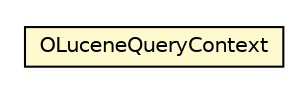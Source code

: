 #!/usr/local/bin/dot
#
# Class diagram 
# Generated by UMLGraph version R5_6-24-gf6e263 (http://www.umlgraph.org/)
#

digraph G {
	edge [fontname="Helvetica",fontsize=10,labelfontname="Helvetica",labelfontsize=10];
	node [fontname="Helvetica",fontsize=10,shape=plaintext];
	nodesep=0.25;
	ranksep=0.5;
	// com.orientechnologies.lucene.query.OLuceneQueryContext
	c2420260 [label=<<table title="com.orientechnologies.lucene.query.OLuceneQueryContext" border="0" cellborder="1" cellspacing="0" cellpadding="2" port="p" bgcolor="lemonChiffon" href="./OLuceneQueryContext.html">
		<tr><td><table border="0" cellspacing="0" cellpadding="1">
<tr><td align="center" balign="center"> OLuceneQueryContext </td></tr>
		</table></td></tr>
		</table>>, URL="./OLuceneQueryContext.html", fontname="Helvetica", fontcolor="black", fontsize=10.0];
}

